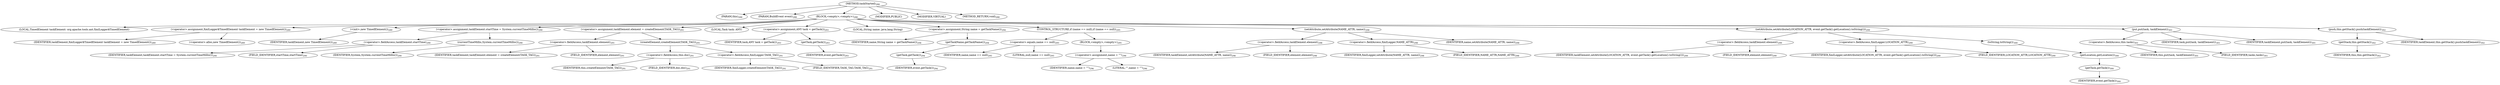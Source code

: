 digraph "taskStarted" {  
"667" [label = <(METHOD,taskStarted)<SUB>288</SUB>> ]
"32" [label = <(PARAM,this)<SUB>288</SUB>> ]
"668" [label = <(PARAM,BuildEvent event)<SUB>288</SUB>> ]
"669" [label = <(BLOCK,&lt;empty&gt;,&lt;empty&gt;)<SUB>288</SUB>> ]
"30" [label = <(LOCAL,TimedElement taskElement: org.apache.tools.ant.XmlLogger$TimedElement)> ]
"670" [label = <(&lt;operator&gt;.assignment,XmlLogger$TimedElement taskElement = new TimedElement())<SUB>289</SUB>> ]
"671" [label = <(IDENTIFIER,taskElement,XmlLogger$TimedElement taskElement = new TimedElement())<SUB>289</SUB>> ]
"672" [label = <(&lt;operator&gt;.alloc,new TimedElement())<SUB>289</SUB>> ]
"673" [label = <(&lt;init&gt;,new TimedElement())<SUB>289</SUB>> ]
"29" [label = <(IDENTIFIER,taskElement,new TimedElement())<SUB>289</SUB>> ]
"674" [label = <(&lt;operator&gt;.assignment,taskElement.startTime = System.currentTimeMillis())<SUB>290</SUB>> ]
"675" [label = <(&lt;operator&gt;.fieldAccess,taskElement.startTime)<SUB>290</SUB>> ]
"676" [label = <(IDENTIFIER,taskElement,taskElement.startTime = System.currentTimeMillis())<SUB>290</SUB>> ]
"677" [label = <(FIELD_IDENTIFIER,startTime,startTime)<SUB>290</SUB>> ]
"678" [label = <(currentTimeMillis,System.currentTimeMillis())<SUB>290</SUB>> ]
"679" [label = <(IDENTIFIER,System,System.currentTimeMillis())<SUB>290</SUB>> ]
"680" [label = <(&lt;operator&gt;.assignment,taskElement.element = createElement(TASK_TAG))<SUB>291</SUB>> ]
"681" [label = <(&lt;operator&gt;.fieldAccess,taskElement.element)<SUB>291</SUB>> ]
"682" [label = <(IDENTIFIER,taskElement,taskElement.element = createElement(TASK_TAG))<SUB>291</SUB>> ]
"683" [label = <(FIELD_IDENTIFIER,element,element)<SUB>291</SUB>> ]
"684" [label = <(createElement,createElement(TASK_TAG))<SUB>291</SUB>> ]
"685" [label = <(&lt;operator&gt;.fieldAccess,this.doc)<SUB>291</SUB>> ]
"686" [label = <(IDENTIFIER,this,createElement(TASK_TAG))<SUB>291</SUB>> ]
"687" [label = <(FIELD_IDENTIFIER,doc,doc)<SUB>291</SUB>> ]
"688" [label = <(&lt;operator&gt;.fieldAccess,XmlLogger.TASK_TAG)<SUB>291</SUB>> ]
"689" [label = <(IDENTIFIER,XmlLogger,createElement(TASK_TAG))<SUB>291</SUB>> ]
"690" [label = <(FIELD_IDENTIFIER,TASK_TAG,TASK_TAG)<SUB>291</SUB>> ]
"691" [label = <(LOCAL,Task task: ANY)> ]
"692" [label = <(&lt;operator&gt;.assignment,ANY task = getTask())<SUB>293</SUB>> ]
"693" [label = <(IDENTIFIER,task,ANY task = getTask())<SUB>293</SUB>> ]
"694" [label = <(getTask,getTask())<SUB>293</SUB>> ]
"695" [label = <(IDENTIFIER,event,getTask())<SUB>293</SUB>> ]
"696" [label = <(LOCAL,String name: java.lang.String)> ]
"697" [label = <(&lt;operator&gt;.assignment,String name = getTaskName())<SUB>294</SUB>> ]
"698" [label = <(IDENTIFIER,name,String name = getTaskName())<SUB>294</SUB>> ]
"699" [label = <(getTaskName,getTaskName())<SUB>294</SUB>> ]
"700" [label = <(getTask,getTask())<SUB>294</SUB>> ]
"701" [label = <(IDENTIFIER,event,getTask())<SUB>294</SUB>> ]
"702" [label = <(CONTROL_STRUCTURE,if (name == null),if (name == null))<SUB>295</SUB>> ]
"703" [label = <(&lt;operator&gt;.equals,name == null)<SUB>295</SUB>> ]
"704" [label = <(IDENTIFIER,name,name == null)<SUB>295</SUB>> ]
"705" [label = <(LITERAL,null,name == null)<SUB>295</SUB>> ]
"706" [label = <(BLOCK,&lt;empty&gt;,&lt;empty&gt;)<SUB>295</SUB>> ]
"707" [label = <(&lt;operator&gt;.assignment,name = &quot;&quot;)<SUB>296</SUB>> ]
"708" [label = <(IDENTIFIER,name,name = &quot;&quot;)<SUB>296</SUB>> ]
"709" [label = <(LITERAL,&quot;&quot;,name = &quot;&quot;)<SUB>296</SUB>> ]
"710" [label = <(setAttribute,setAttribute(NAME_ATTR, name))<SUB>298</SUB>> ]
"711" [label = <(&lt;operator&gt;.fieldAccess,taskElement.element)<SUB>298</SUB>> ]
"712" [label = <(IDENTIFIER,taskElement,setAttribute(NAME_ATTR, name))<SUB>298</SUB>> ]
"713" [label = <(FIELD_IDENTIFIER,element,element)<SUB>298</SUB>> ]
"714" [label = <(&lt;operator&gt;.fieldAccess,XmlLogger.NAME_ATTR)<SUB>298</SUB>> ]
"715" [label = <(IDENTIFIER,XmlLogger,setAttribute(NAME_ATTR, name))<SUB>298</SUB>> ]
"716" [label = <(FIELD_IDENTIFIER,NAME_ATTR,NAME_ATTR)<SUB>298</SUB>> ]
"717" [label = <(IDENTIFIER,name,setAttribute(NAME_ATTR, name))<SUB>298</SUB>> ]
"718" [label = <(setAttribute,setAttribute(LOCATION_ATTR, event.getTask().getLocation().toString()))<SUB>299</SUB>> ]
"719" [label = <(&lt;operator&gt;.fieldAccess,taskElement.element)<SUB>299</SUB>> ]
"720" [label = <(IDENTIFIER,taskElement,setAttribute(LOCATION_ATTR, event.getTask().getLocation().toString()))<SUB>299</SUB>> ]
"721" [label = <(FIELD_IDENTIFIER,element,element)<SUB>299</SUB>> ]
"722" [label = <(&lt;operator&gt;.fieldAccess,XmlLogger.LOCATION_ATTR)<SUB>299</SUB>> ]
"723" [label = <(IDENTIFIER,XmlLogger,setAttribute(LOCATION_ATTR, event.getTask().getLocation().toString()))<SUB>299</SUB>> ]
"724" [label = <(FIELD_IDENTIFIER,LOCATION_ATTR,LOCATION_ATTR)<SUB>299</SUB>> ]
"725" [label = <(toString,toString())<SUB>300</SUB>> ]
"726" [label = <(getLocation,getLocation())<SUB>300</SUB>> ]
"727" [label = <(getTask,getTask())<SUB>300</SUB>> ]
"728" [label = <(IDENTIFIER,event,getTask())<SUB>300</SUB>> ]
"729" [label = <(put,put(task, taskElement))<SUB>301</SUB>> ]
"730" [label = <(&lt;operator&gt;.fieldAccess,this.tasks)<SUB>301</SUB>> ]
"731" [label = <(IDENTIFIER,this,put(task, taskElement))<SUB>301</SUB>> ]
"732" [label = <(FIELD_IDENTIFIER,tasks,tasks)<SUB>301</SUB>> ]
"733" [label = <(IDENTIFIER,task,put(task, taskElement))<SUB>301</SUB>> ]
"734" [label = <(IDENTIFIER,taskElement,put(task, taskElement))<SUB>301</SUB>> ]
"735" [label = <(push,this.getStack().push(taskElement))<SUB>302</SUB>> ]
"736" [label = <(getStack,this.getStack())<SUB>302</SUB>> ]
"31" [label = <(IDENTIFIER,this,this.getStack())<SUB>302</SUB>> ]
"737" [label = <(IDENTIFIER,taskElement,this.getStack().push(taskElement))<SUB>302</SUB>> ]
"738" [label = <(MODIFIER,PUBLIC)> ]
"739" [label = <(MODIFIER,VIRTUAL)> ]
"740" [label = <(METHOD_RETURN,void)<SUB>288</SUB>> ]
  "667" -> "32" 
  "667" -> "668" 
  "667" -> "669" 
  "667" -> "738" 
  "667" -> "739" 
  "667" -> "740" 
  "669" -> "30" 
  "669" -> "670" 
  "669" -> "673" 
  "669" -> "674" 
  "669" -> "680" 
  "669" -> "691" 
  "669" -> "692" 
  "669" -> "696" 
  "669" -> "697" 
  "669" -> "702" 
  "669" -> "710" 
  "669" -> "718" 
  "669" -> "729" 
  "669" -> "735" 
  "670" -> "671" 
  "670" -> "672" 
  "673" -> "29" 
  "674" -> "675" 
  "674" -> "678" 
  "675" -> "676" 
  "675" -> "677" 
  "678" -> "679" 
  "680" -> "681" 
  "680" -> "684" 
  "681" -> "682" 
  "681" -> "683" 
  "684" -> "685" 
  "684" -> "688" 
  "685" -> "686" 
  "685" -> "687" 
  "688" -> "689" 
  "688" -> "690" 
  "692" -> "693" 
  "692" -> "694" 
  "694" -> "695" 
  "697" -> "698" 
  "697" -> "699" 
  "699" -> "700" 
  "700" -> "701" 
  "702" -> "703" 
  "702" -> "706" 
  "703" -> "704" 
  "703" -> "705" 
  "706" -> "707" 
  "707" -> "708" 
  "707" -> "709" 
  "710" -> "711" 
  "710" -> "714" 
  "710" -> "717" 
  "711" -> "712" 
  "711" -> "713" 
  "714" -> "715" 
  "714" -> "716" 
  "718" -> "719" 
  "718" -> "722" 
  "718" -> "725" 
  "719" -> "720" 
  "719" -> "721" 
  "722" -> "723" 
  "722" -> "724" 
  "725" -> "726" 
  "726" -> "727" 
  "727" -> "728" 
  "729" -> "730" 
  "729" -> "733" 
  "729" -> "734" 
  "730" -> "731" 
  "730" -> "732" 
  "735" -> "736" 
  "735" -> "737" 
  "736" -> "31" 
}
